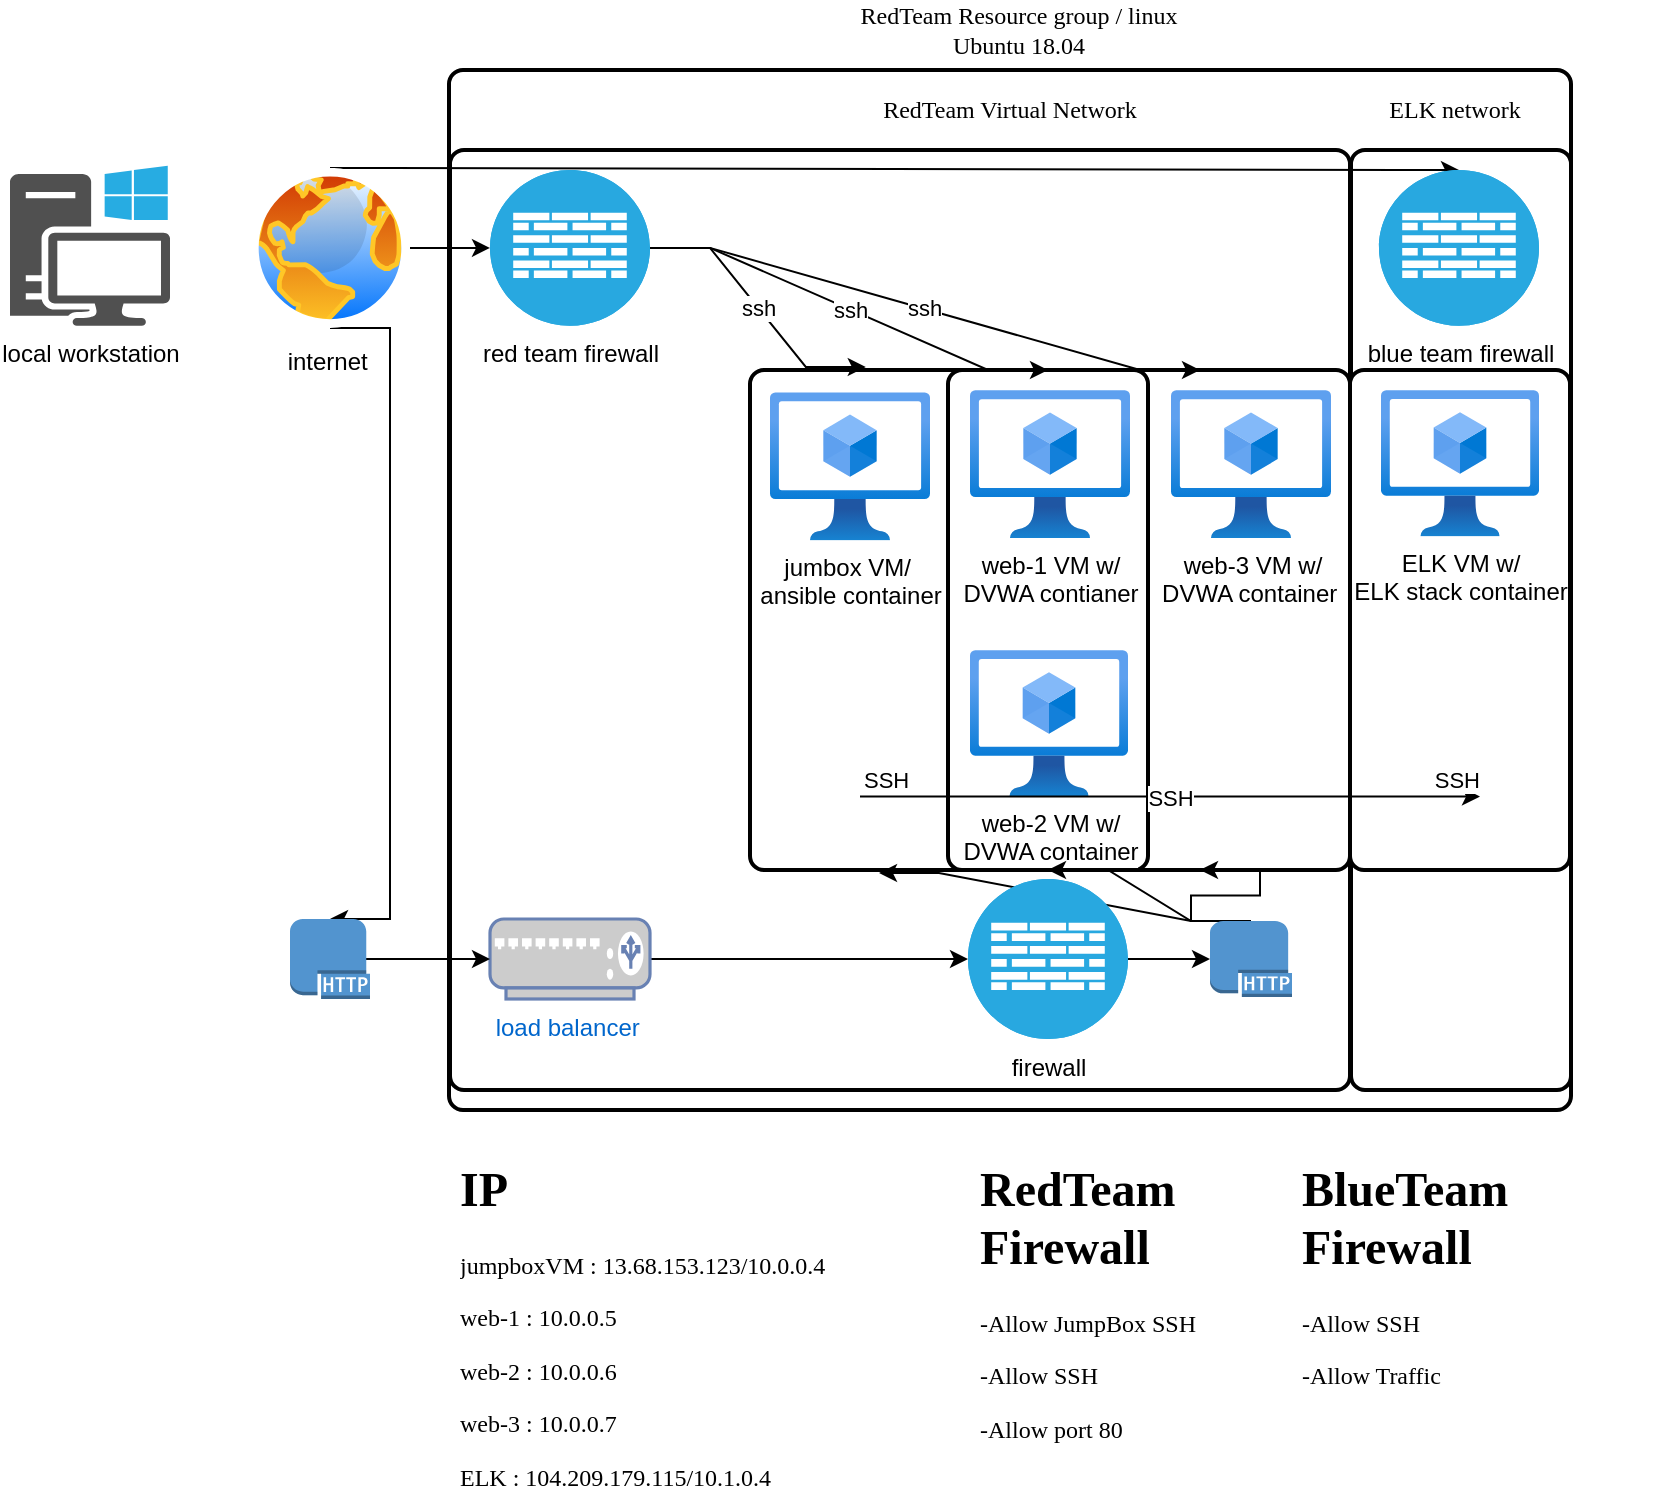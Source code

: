 <mxfile version="14.7.10" type="google"><diagram id="Mtc153ayRyA20KuYPhVg" name="Page-1"><mxGraphModel dx="1888" dy="547" grid="1" gridSize="10" guides="1" tooltips="1" connect="1" arrows="1" fold="1" page="1" pageScale="1" pageWidth="850" pageHeight="1100" math="0" shadow="0"><root><mxCell id="0"/><mxCell id="1" parent="0"/><mxCell id="dNxgC3RhJjTAOdauGAZ6-69" value="" style="rounded=1;whiteSpace=wrap;html=1;absoluteArcSize=1;arcSize=14;strokeWidth=2;" vertex="1" parent="1"><mxGeometry x="219.5" y="40" width="561" height="520" as="geometry"/></mxCell><mxCell id="dNxgC3RhJjTAOdauGAZ6-70" value="" style="rounded=1;whiteSpace=wrap;html=1;absoluteArcSize=1;arcSize=14;strokeWidth=2;" vertex="1" parent="1"><mxGeometry x="670.5" y="80" width="110" height="470" as="geometry"/></mxCell><mxCell id="dNxgC3RhJjTAOdauGAZ6-67" value="" style="rounded=1;whiteSpace=wrap;html=1;absoluteArcSize=1;arcSize=14;strokeWidth=2;" vertex="1" parent="1"><mxGeometry x="220" y="80" width="450" height="470" as="geometry"/></mxCell><mxCell id="dNxgC3RhJjTAOdauGAZ6-64" value="" style="rounded=1;whiteSpace=wrap;html=1;absoluteArcSize=1;arcSize=14;strokeWidth=2;" vertex="1" parent="1"><mxGeometry x="370" y="190" width="300" height="250" as="geometry"/></mxCell><mxCell id="dNxgC3RhJjTAOdauGAZ6-68" value="" style="rounded=1;whiteSpace=wrap;html=1;absoluteArcSize=1;arcSize=14;strokeWidth=2;" vertex="1" parent="1"><mxGeometry x="469" y="190" width="100" height="250" as="geometry"/></mxCell><mxCell id="dNxgC3RhJjTAOdauGAZ6-65" value="" style="rounded=1;whiteSpace=wrap;html=1;absoluteArcSize=1;arcSize=14;strokeWidth=2;" vertex="1" parent="1"><mxGeometry x="670" y="190" width="110" height="250" as="geometry"/></mxCell><mxCell id="dNxgC3RhJjTAOdauGAZ6-5" value="web-3 VM w/&lt;br&gt;DVWA container&amp;nbsp;" style="aspect=fixed;html=1;points=[];align=center;image;fontSize=12;image=img/lib/azure2/compute/Virtual_Machines_Classic.svg;" vertex="1" parent="1"><mxGeometry x="580.5" y="200" width="80" height="74.2" as="geometry"/></mxCell><mxCell id="dNxgC3RhJjTAOdauGAZ6-6" value="web-1 VM w/&lt;br&gt;DVWA contianer" style="aspect=fixed;html=1;points=[];align=center;image;fontSize=12;image=img/lib/azure2/compute/Virtual_Machines_Classic.svg;" vertex="1" parent="1"><mxGeometry x="480" y="200" width="80" height="74.2" as="geometry"/></mxCell><mxCell id="dNxgC3RhJjTAOdauGAZ6-7" value="web-2 VM w/&lt;br&gt;DVWA container" style="aspect=fixed;html=1;points=[];align=center;image;fontSize=12;image=img/lib/azure2/compute/Virtual_Machines_Classic.svg;" vertex="1" parent="1"><mxGeometry x="480" y="330" width="79" height="73.28" as="geometry"/></mxCell><mxCell id="dNxgC3RhJjTAOdauGAZ6-8" value="ELK VM w/&lt;br&gt;ELK stack container" style="aspect=fixed;html=1;points=[];align=center;image;fontSize=12;image=img/lib/azure2/compute/Virtual_Machines_Classic.svg;" vertex="1" parent="1"><mxGeometry x="685.5" y="200" width="79" height="73.28" as="geometry"/></mxCell><mxCell id="dNxgC3RhJjTAOdauGAZ6-9" value="jumbox VM/&amp;nbsp;&lt;br&gt;ansible container&lt;br&gt;" style="aspect=fixed;html=1;points=[];align=center;image;fontSize=12;image=img/lib/azure2/compute/Virtual_Machines_Classic.svg;" vertex="1" parent="1"><mxGeometry x="380" y="201.05" width="80" height="74.21" as="geometry"/></mxCell><mxCell id="dNxgC3RhJjTAOdauGAZ6-83" style="edgeStyle=entityRelationEdgeStyle;rounded=0;orthogonalLoop=1;jettySize=auto;html=1;exitX=1;exitY=0.5;exitDx=0;exitDy=0;exitPerimeter=0;entryX=0;entryY=0.5;entryDx=0;entryDy=0;entryPerimeter=0;" edge="1" parent="1" source="dNxgC3RhJjTAOdauGAZ6-10" target="dNxgC3RhJjTAOdauGAZ6-22"><mxGeometry relative="1" as="geometry"/></mxCell><mxCell id="dNxgC3RhJjTAOdauGAZ6-10" value="load balancer&amp;nbsp;" style="fontColor=#0066CC;verticalAlign=top;verticalLabelPosition=bottom;labelPosition=center;align=center;html=1;outlineConnect=0;fillColor=#CCCCCC;strokeColor=#6881B3;gradientColor=none;gradientDirection=north;strokeWidth=2;shape=mxgraph.networks.load_balancer;" vertex="1" parent="1"><mxGeometry x="240" y="464.5" width="80" height="40" as="geometry"/></mxCell><mxCell id="dNxgC3RhJjTAOdauGAZ6-12" value="local workstation" style="pointerEvents=1;shadow=0;dashed=0;html=1;strokeColor=none;fillColor=#505050;labelPosition=center;verticalLabelPosition=bottom;verticalAlign=top;outlineConnect=0;align=center;shape=mxgraph.office.devices.workstation_pc;" vertex="1" parent="1"><mxGeometry y="87.9" width="80" height="80" as="geometry"/></mxCell><mxCell id="dNxgC3RhJjTAOdauGAZ6-85" style="edgeStyle=entityRelationEdgeStyle;rounded=0;orthogonalLoop=1;jettySize=auto;html=1;exitX=0.5;exitY=0;exitDx=0;exitDy=0;exitPerimeter=0;entryX=0.215;entryY=1.006;entryDx=0;entryDy=0;entryPerimeter=0;" edge="1" parent="1" source="dNxgC3RhJjTAOdauGAZ6-16" target="dNxgC3RhJjTAOdauGAZ6-64"><mxGeometry relative="1" as="geometry"/></mxCell><mxCell id="dNxgC3RhJjTAOdauGAZ6-87" style="edgeStyle=entityRelationEdgeStyle;rounded=0;orthogonalLoop=1;jettySize=auto;html=1;exitX=0.5;exitY=0;exitDx=0;exitDy=0;exitPerimeter=0;entryX=0.5;entryY=1;entryDx=0;entryDy=0;" edge="1" parent="1" source="dNxgC3RhJjTAOdauGAZ6-16" target="dNxgC3RhJjTAOdauGAZ6-68"><mxGeometry relative="1" as="geometry"/></mxCell><mxCell id="dNxgC3RhJjTAOdauGAZ6-89" style="edgeStyle=entityRelationEdgeStyle;rounded=0;orthogonalLoop=1;jettySize=auto;html=1;exitX=0.5;exitY=0;exitDx=0;exitDy=0;exitPerimeter=0;entryX=0.75;entryY=1;entryDx=0;entryDy=0;" edge="1" parent="1" source="dNxgC3RhJjTAOdauGAZ6-16" target="dNxgC3RhJjTAOdauGAZ6-64"><mxGeometry relative="1" as="geometry"/></mxCell><mxCell id="dNxgC3RhJjTAOdauGAZ6-16" value="" style="outlineConnect=0;dashed=0;verticalLabelPosition=bottom;verticalAlign=top;align=center;html=1;shape=mxgraph.aws3.http_protocol;fillColor=#5294CF;gradientColor=none;" vertex="1" parent="1"><mxGeometry x="600" y="465.5" width="41" height="38" as="geometry"/></mxCell><mxCell id="dNxgC3RhJjTAOdauGAZ6-80" style="edgeStyle=entityRelationEdgeStyle;rounded=0;orthogonalLoop=1;jettySize=auto;html=1;exitX=1;exitY=0.5;exitDx=0;exitDy=0;entryX=0;entryY=0.5;entryDx=0;entryDy=0;entryPerimeter=0;" edge="1" parent="1" source="dNxgC3RhJjTAOdauGAZ6-18" target="dNxgC3RhJjTAOdauGAZ6-21"><mxGeometry relative="1" as="geometry"/></mxCell><mxCell id="dNxgC3RhJjTAOdauGAZ6-94" style="edgeStyle=entityRelationEdgeStyle;rounded=0;orthogonalLoop=1;jettySize=auto;html=1;exitX=0.5;exitY=1;exitDx=0;exitDy=0;entryX=0.5;entryY=0;entryDx=0;entryDy=0;entryPerimeter=0;" edge="1" parent="1" source="dNxgC3RhJjTAOdauGAZ6-18" target="dNxgC3RhJjTAOdauGAZ6-17"><mxGeometry relative="1" as="geometry"/></mxCell><mxCell id="dNxgC3RhJjTAOdauGAZ6-95" style="edgeStyle=entityRelationEdgeStyle;rounded=0;orthogonalLoop=1;jettySize=auto;html=1;exitX=0.5;exitY=0;exitDx=0;exitDy=0;entryX=0.5;entryY=0;entryDx=0;entryDy=0;entryPerimeter=0;" edge="1" parent="1" source="dNxgC3RhJjTAOdauGAZ6-18" target="dNxgC3RhJjTAOdauGAZ6-72"><mxGeometry relative="1" as="geometry"/></mxCell><mxCell id="dNxgC3RhJjTAOdauGAZ6-18" value="internet&amp;nbsp;" style="aspect=fixed;perimeter=ellipsePerimeter;html=1;align=center;shadow=0;dashed=0;spacingTop=3;image;image=img/lib/active_directory/internet_globe.svg;" vertex="1" parent="1"><mxGeometry x="120" y="88.95" width="80" height="80" as="geometry"/></mxCell><mxCell id="dNxgC3RhJjTAOdauGAZ6-91" value="ssh" style="edgeStyle=entityRelationEdgeStyle;rounded=0;orthogonalLoop=1;jettySize=auto;html=1;exitX=1;exitY=0.5;exitDx=0;exitDy=0;exitPerimeter=0;entryX=0.193;entryY=-0.006;entryDx=0;entryDy=0;entryPerimeter=0;" edge="1" parent="1" source="dNxgC3RhJjTAOdauGAZ6-21" target="dNxgC3RhJjTAOdauGAZ6-64"><mxGeometry relative="1" as="geometry"/></mxCell><mxCell id="dNxgC3RhJjTAOdauGAZ6-92" value="ssh" style="edgeStyle=entityRelationEdgeStyle;rounded=0;orthogonalLoop=1;jettySize=auto;html=1;exitX=1;exitY=0.5;exitDx=0;exitDy=0;exitPerimeter=0;entryX=0.5;entryY=0;entryDx=0;entryDy=0;" edge="1" parent="1" source="dNxgC3RhJjTAOdauGAZ6-21" target="dNxgC3RhJjTAOdauGAZ6-68"><mxGeometry relative="1" as="geometry"/></mxCell><mxCell id="dNxgC3RhJjTAOdauGAZ6-93" value="ssh" style="edgeStyle=entityRelationEdgeStyle;rounded=0;orthogonalLoop=1;jettySize=auto;html=1;exitX=1;exitY=0.5;exitDx=0;exitDy=0;exitPerimeter=0;entryX=0.75;entryY=0;entryDx=0;entryDy=0;" edge="1" parent="1" source="dNxgC3RhJjTAOdauGAZ6-21" target="dNxgC3RhJjTAOdauGAZ6-64"><mxGeometry relative="1" as="geometry"/></mxCell><mxCell id="dNxgC3RhJjTAOdauGAZ6-21" value="red team firewall" style="fillColor=#28A8E0;verticalLabelPosition=bottom;html=1;strokeColor=#ffffff;verticalAlign=top;align=center;points=[[0.145,0.145,0],[0.5,0,0],[0.855,0.145,0],[1,0.5,0],[0.855,0.855,0],[0.5,1,0],[0.145,0.855,0],[0,0.5,0]];pointerEvents=1;shape=mxgraph.cisco_safe.compositeIcon;bgIcon=ellipse;resIcon=mxgraph.cisco_safe.capability.firewall;" vertex="1" parent="1"><mxGeometry x="240" y="90" width="80" height="77.9" as="geometry"/></mxCell><mxCell id="dNxgC3RhJjTAOdauGAZ6-84" style="edgeStyle=entityRelationEdgeStyle;rounded=0;orthogonalLoop=1;jettySize=auto;html=1;exitX=1;exitY=0.5;exitDx=0;exitDy=0;exitPerimeter=0;entryX=0;entryY=0.5;entryDx=0;entryDy=0;entryPerimeter=0;" edge="1" parent="1" source="dNxgC3RhJjTAOdauGAZ6-22" target="dNxgC3RhJjTAOdauGAZ6-16"><mxGeometry relative="1" as="geometry"/></mxCell><mxCell id="dNxgC3RhJjTAOdauGAZ6-22" value="firewall" style="fillColor=#28A8E0;verticalLabelPosition=bottom;html=1;strokeColor=#ffffff;verticalAlign=top;align=center;points=[[0.145,0.145,0],[0.5,0,0],[0.855,0.145,0],[1,0.5,0],[0.855,0.855,0],[0.5,1,0],[0.145,0.855,0],[0,0.5,0]];pointerEvents=1;shape=mxgraph.cisco_safe.compositeIcon;bgIcon=ellipse;resIcon=mxgraph.cisco_safe.capability.firewall;" vertex="1" parent="1"><mxGeometry x="479" y="444.5" width="80" height="80" as="geometry"/></mxCell><mxCell id="dNxgC3RhJjTAOdauGAZ6-82" style="edgeStyle=entityRelationEdgeStyle;rounded=0;orthogonalLoop=1;jettySize=auto;html=1;exitX=0.95;exitY=0.5;exitDx=0;exitDy=0;exitPerimeter=0;entryX=0;entryY=0.5;entryDx=0;entryDy=0;entryPerimeter=0;" edge="1" parent="1" source="dNxgC3RhJjTAOdauGAZ6-17" target="dNxgC3RhJjTAOdauGAZ6-10"><mxGeometry relative="1" as="geometry"/></mxCell><mxCell id="dNxgC3RhJjTAOdauGAZ6-17" value="" style="outlineConnect=0;dashed=0;verticalLabelPosition=bottom;verticalAlign=top;align=center;html=1;shape=mxgraph.aws3.http_protocol;fillColor=#5294CF;gradientColor=none;" vertex="1" parent="1"><mxGeometry x="140" y="464.5" width="40" height="40" as="geometry"/></mxCell><mxCell id="dNxgC3RhJjTAOdauGAZ6-72" value="blue team firewall" style="fillColor=#28A8E0;verticalLabelPosition=bottom;html=1;strokeColor=#ffffff;verticalAlign=top;align=center;points=[[0.145,0.145,0],[0.5,0,0],[0.855,0.145,0],[1,0.5,0],[0.855,0.855,0],[0.5,1,0],[0.145,0.855,0],[0,0.5,0]];pointerEvents=1;shape=mxgraph.cisco_safe.compositeIcon;bgIcon=ellipse;resIcon=mxgraph.cisco_safe.capability.firewall;" vertex="1" parent="1"><mxGeometry x="684.5" y="90" width="80" height="77.9" as="geometry"/></mxCell><mxCell id="dNxgC3RhJjTAOdauGAZ6-109" value="" style="endArrow=classic;html=1;" edge="1" parent="1"><mxGeometry relative="1" as="geometry"><mxPoint x="425" y="403.28" as="sourcePoint"/><mxPoint x="735" y="403.28" as="targetPoint"/></mxGeometry></mxCell><mxCell id="dNxgC3RhJjTAOdauGAZ6-110" value="SSH" style="edgeLabel;resizable=0;html=1;align=center;verticalAlign=middle;" connectable="0" vertex="1" parent="dNxgC3RhJjTAOdauGAZ6-109"><mxGeometry relative="1" as="geometry"/></mxCell><mxCell id="dNxgC3RhJjTAOdauGAZ6-111" value="SSH" style="edgeLabel;resizable=0;html=1;align=left;verticalAlign=bottom;" connectable="0" vertex="1" parent="dNxgC3RhJjTAOdauGAZ6-109"><mxGeometry x="-1" relative="1" as="geometry"/></mxCell><mxCell id="dNxgC3RhJjTAOdauGAZ6-112" value="SSH" style="edgeLabel;resizable=0;html=1;align=right;verticalAlign=bottom;" connectable="0" vertex="1" parent="dNxgC3RhJjTAOdauGAZ6-109"><mxGeometry x="1" relative="1" as="geometry"/></mxCell><mxCell id="dNxgC3RhJjTAOdauGAZ6-113" value="ELK network" style="text;html=1;strokeColor=none;fillColor=none;align=center;verticalAlign=middle;whiteSpace=wrap;rounded=0;fontFamily=Lucida Console;" vertex="1" parent="1"><mxGeometry x="680" y="50" width="84.5" height="20" as="geometry"/></mxCell><mxCell id="dNxgC3RhJjTAOdauGAZ6-114" value="&lt;font face=&quot;Lucida Console&quot;&gt;RedTeam Resource group / linux Ubuntu 18.04&lt;/font&gt;" style="text;html=1;strokeColor=none;fillColor=none;align=center;verticalAlign=middle;whiteSpace=wrap;rounded=0;" vertex="1" parent="1"><mxGeometry x="415" y="10" width="179" height="20" as="geometry"/></mxCell><mxCell id="dNxgC3RhJjTAOdauGAZ6-115" value="RedTeam Virtual Network" style="text;html=1;strokeColor=none;fillColor=none;align=center;verticalAlign=middle;whiteSpace=wrap;rounded=0;fontFamily=Lucida Console;" vertex="1" parent="1"><mxGeometry x="415" y="50" width="170" height="20" as="geometry"/></mxCell><mxCell id="dNxgC3RhJjTAOdauGAZ6-116" value="&lt;h1&gt;RedTeam Firewall&lt;/h1&gt;&lt;p&gt;-Allow JumpBox SSH&lt;/p&gt;&lt;p&gt;-Allow SSH&lt;/p&gt;&lt;p&gt;-Allow port 80&amp;nbsp;&lt;/p&gt;" style="text;html=1;strokeColor=none;fillColor=none;spacing=5;spacingTop=-20;whiteSpace=wrap;overflow=hidden;rounded=0;fontFamily=Lucida Console;" vertex="1" parent="1"><mxGeometry x="480" y="580" width="190" height="150" as="geometry"/></mxCell><mxCell id="dNxgC3RhJjTAOdauGAZ6-118" value="&lt;h1&gt;BlueTeam Firewall&lt;/h1&gt;&lt;p&gt;-Allow SSH&lt;/p&gt;&lt;p&gt;-Allow Traffic&lt;/p&gt;" style="text;html=1;strokeColor=none;fillColor=none;spacing=5;spacingTop=-20;whiteSpace=wrap;overflow=hidden;rounded=0;fontFamily=Lucida Console;" vertex="1" parent="1"><mxGeometry x="641" y="580" width="190" height="120" as="geometry"/></mxCell><mxCell id="dNxgC3RhJjTAOdauGAZ6-120" value="&lt;h1&gt;IP&lt;/h1&gt;&lt;p&gt;jumpboxVM : 13.68.153.123/10.0.0.4&lt;/p&gt;&lt;p&gt;web-1 : 10.0.0.5&lt;/p&gt;&lt;p&gt;web-2 : 10.0.0.6&lt;/p&gt;&lt;p&gt;web-3 : 10.0.0.7&lt;/p&gt;&lt;p&gt;ELK : 104.209.179.115/10.1.0.4&lt;/p&gt;" style="text;html=1;strokeColor=none;fillColor=none;spacing=5;spacingTop=-20;whiteSpace=wrap;overflow=hidden;rounded=0;fontFamily=Lucida Console;" vertex="1" parent="1"><mxGeometry x="219.5" y="580" width="256" height="180" as="geometry"/></mxCell></root></mxGraphModel></diagram></mxfile>